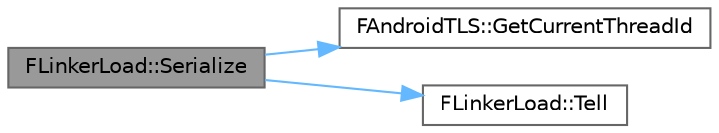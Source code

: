 digraph "FLinkerLoad::Serialize"
{
 // INTERACTIVE_SVG=YES
 // LATEX_PDF_SIZE
  bgcolor="transparent";
  edge [fontname=Helvetica,fontsize=10,labelfontname=Helvetica,labelfontsize=10];
  node [fontname=Helvetica,fontsize=10,shape=box,height=0.2,width=0.4];
  rankdir="LR";
  Node1 [id="Node000001",label="FLinkerLoad::Serialize",height=0.2,width=0.4,color="gray40", fillcolor="grey60", style="filled", fontcolor="black",tooltip=" "];
  Node1 -> Node2 [id="edge1_Node000001_Node000002",color="steelblue1",style="solid",tooltip=" "];
  Node2 [id="Node000002",label="FAndroidTLS::GetCurrentThreadId",height=0.2,width=0.4,color="grey40", fillcolor="white", style="filled",URL="$d9/dbb/structFAndroidTLS.html#a7d676d0c608ddb89e0a912056c1bd028",tooltip="Returns the currently executing thread's id."];
  Node1 -> Node3 [id="edge2_Node000001_Node000003",color="steelblue1",style="solid",tooltip=" "];
  Node3 [id="Node000003",label="FLinkerLoad::Tell",height=0.2,width=0.4,color="grey40", fillcolor="white", style="filled",URL="$d9/d6b/classFLinkerLoad.html#a979805c1e98324333f0d09aad1a636ad",tooltip="Returns the current location within the backing data storage, which can possibly be passed to Seek la..."];
}
